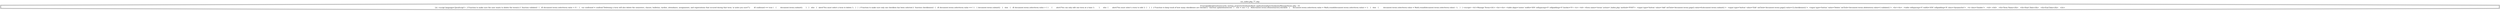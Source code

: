 digraph cfg {
  label="xss_index.php_77_dep";
  labelloc=t;
  n1 [shape=doubleoctagon, label="/Users/peddy/git/unitn/security_testing_project/schoolmate/fixed_application/php/schoolmate/ManageTerms.php : 33\nLit: <script language='JavaScript'>  // Function to make sure the user wants to delete the term(s) //  function validate()  {   if( document.terms.selectterm.value > 0 )   {	var confirmed = confirm(\"Deleteing a term will also delete the semesters, classes, bulletins, tardies, attendance, assignments, and registrations that occured during that term. \\n \\nAre you sure?\");	if( confirmed == true )	{	 document.terms.submit();	}   }   else   {	alert('You must select a term to delete.');   }  }  // Function to make sure only one checkbox has been selected //  function checkboxes()  {   if( document.terms.selectterm.value == 1 )   {	document.terms.submit();   }   else   {	if( document.terms.selectterm.value > 1 )	{	 alert('You can only edit one term at a time.');	}	else	{	 alert('You must select a term to edit.');	}   }  }  // Function to keep track of how many checkboxes are checked //  function updateboxes(row)  {   row = row + 2;   if(document.terms.elements[row].checked)   {	document.terms.selectterm.value = Math.round(document.terms.selectterm.value) + 1;   }   else   {	document.terms.selectterm.value = Math.round(document.terms.selectterm.value) - 1;   }  } </script> <h1>Manage Terms</h1> <br><br> <table align='center' width='450' cellspacing='0' cellpadding='0' border='0'> <tr> <td> <form name='terms' action='./index.php' method='POST'>  <input type='button' value='Add' onClick='document.terms.page2.value=8;document.terms.submit();'>  <input type='button' value='Edit' onClick='document.terms.page2.value=12;checkboxes();'>  <input type='button' value='Delete' onClick='document.terms.deleteterm.value=1;validate();'>  <br><br>  <table cellspacing='0' width='450' cellpadding='8' class='dynamiclist'>   <tr class='header'>   <td>&nbsp;</td>   <th>Term Name</th>   <th>Start Date</th>   <th>End Date</th>   </tr>\n"];
}
